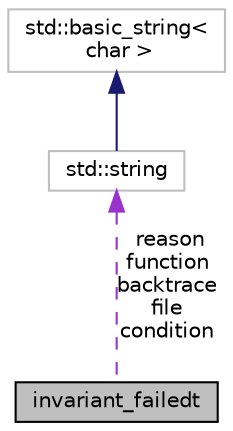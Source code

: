 digraph "invariant_failedt"
{
 // LATEX_PDF_SIZE
  bgcolor="transparent";
  edge [fontname="Helvetica",fontsize="10",labelfontname="Helvetica",labelfontsize="10"];
  node [fontname="Helvetica",fontsize="10",shape=record];
  Node1 [label="invariant_failedt",height=0.2,width=0.4,color="black", fillcolor="grey75", style="filled", fontcolor="black",tooltip="A logic error, augmented with a distinguished field to hold a backtrace."];
  Node2 -> Node1 [dir="back",color="darkorchid3",fontsize="10",style="dashed",label=" reason\nfunction\nbacktrace\nfile\ncondition" ,fontname="Helvetica"];
  Node2 [label="std::string",height=0.2,width=0.4,color="grey75",tooltip="STL class."];
  Node3 -> Node2 [dir="back",color="midnightblue",fontsize="10",style="solid",fontname="Helvetica"];
  Node3 [label="std::basic_string\<\l char \>",height=0.2,width=0.4,color="grey75",tooltip="STL class."];
}
